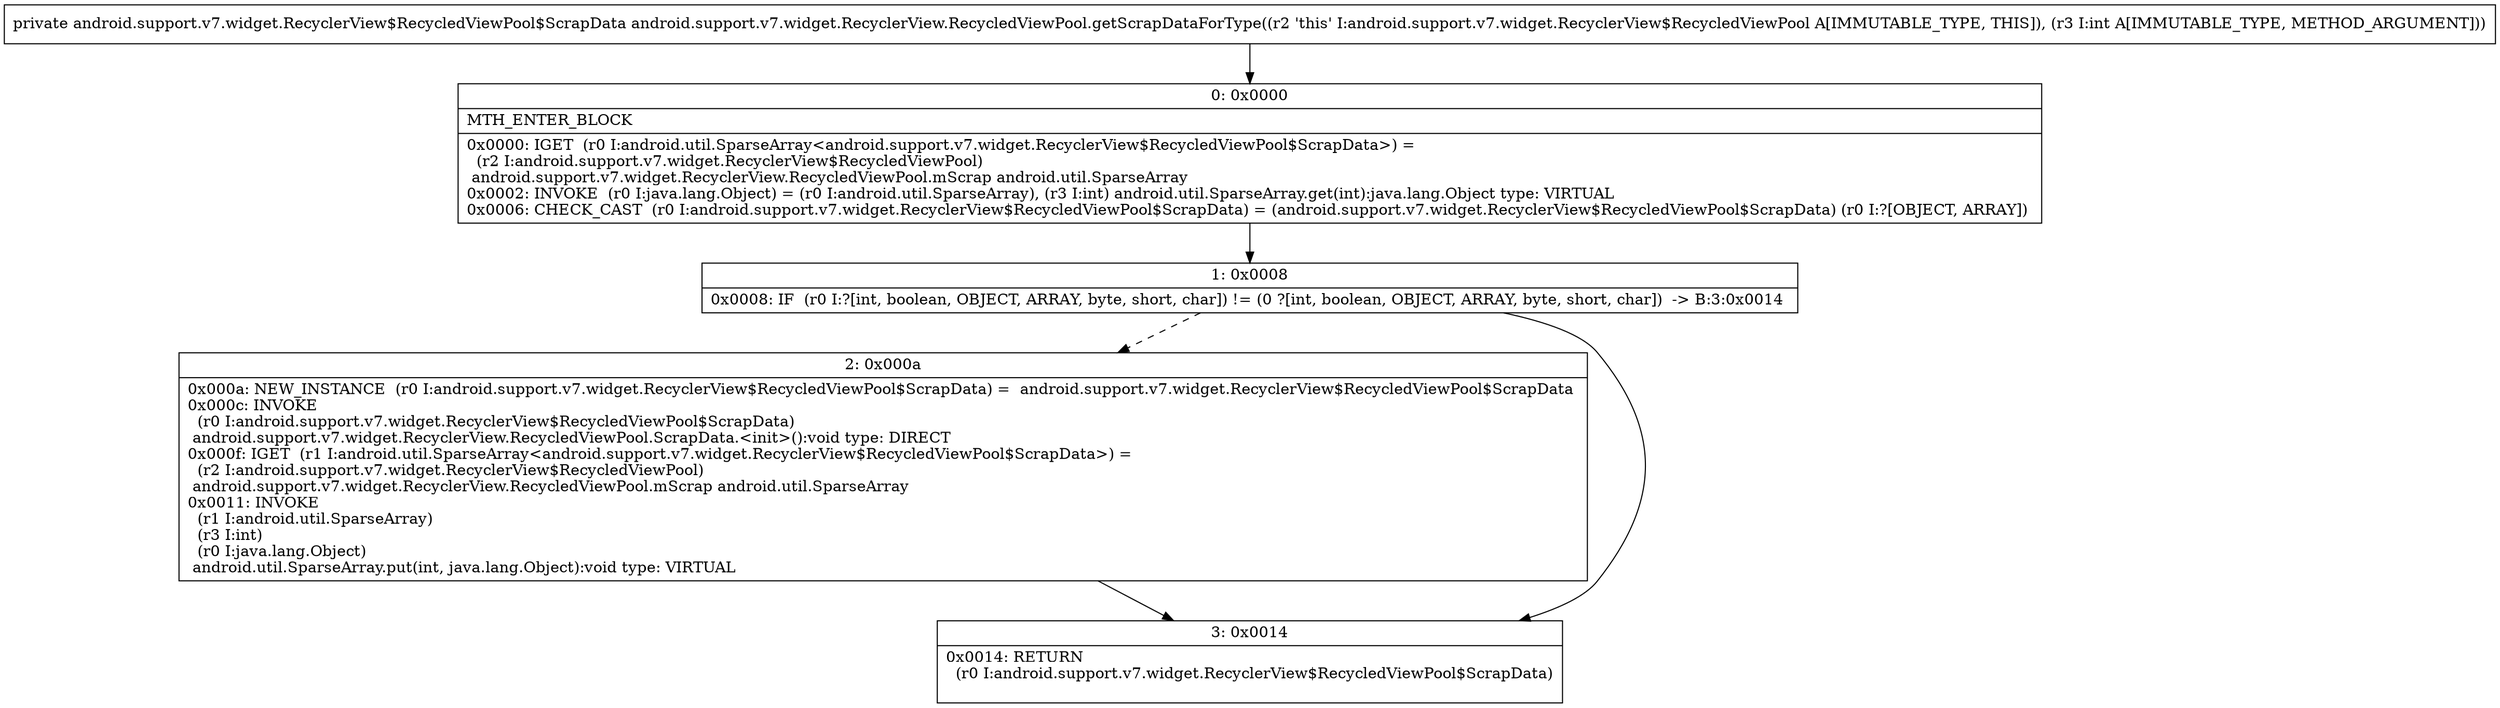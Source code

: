 digraph "CFG forandroid.support.v7.widget.RecyclerView.RecycledViewPool.getScrapDataForType(I)Landroid\/support\/v7\/widget\/RecyclerView$RecycledViewPool$ScrapData;" {
Node_0 [shape=record,label="{0\:\ 0x0000|MTH_ENTER_BLOCK\l|0x0000: IGET  (r0 I:android.util.SparseArray\<android.support.v7.widget.RecyclerView$RecycledViewPool$ScrapData\>) = \l  (r2 I:android.support.v7.widget.RecyclerView$RecycledViewPool)\l android.support.v7.widget.RecyclerView.RecycledViewPool.mScrap android.util.SparseArray \l0x0002: INVOKE  (r0 I:java.lang.Object) = (r0 I:android.util.SparseArray), (r3 I:int) android.util.SparseArray.get(int):java.lang.Object type: VIRTUAL \l0x0006: CHECK_CAST  (r0 I:android.support.v7.widget.RecyclerView$RecycledViewPool$ScrapData) = (android.support.v7.widget.RecyclerView$RecycledViewPool$ScrapData) (r0 I:?[OBJECT, ARRAY]) \l}"];
Node_1 [shape=record,label="{1\:\ 0x0008|0x0008: IF  (r0 I:?[int, boolean, OBJECT, ARRAY, byte, short, char]) != (0 ?[int, boolean, OBJECT, ARRAY, byte, short, char])  \-\> B:3:0x0014 \l}"];
Node_2 [shape=record,label="{2\:\ 0x000a|0x000a: NEW_INSTANCE  (r0 I:android.support.v7.widget.RecyclerView$RecycledViewPool$ScrapData) =  android.support.v7.widget.RecyclerView$RecycledViewPool$ScrapData \l0x000c: INVOKE  \l  (r0 I:android.support.v7.widget.RecyclerView$RecycledViewPool$ScrapData)\l android.support.v7.widget.RecyclerView.RecycledViewPool.ScrapData.\<init\>():void type: DIRECT \l0x000f: IGET  (r1 I:android.util.SparseArray\<android.support.v7.widget.RecyclerView$RecycledViewPool$ScrapData\>) = \l  (r2 I:android.support.v7.widget.RecyclerView$RecycledViewPool)\l android.support.v7.widget.RecyclerView.RecycledViewPool.mScrap android.util.SparseArray \l0x0011: INVOKE  \l  (r1 I:android.util.SparseArray)\l  (r3 I:int)\l  (r0 I:java.lang.Object)\l android.util.SparseArray.put(int, java.lang.Object):void type: VIRTUAL \l}"];
Node_3 [shape=record,label="{3\:\ 0x0014|0x0014: RETURN  \l  (r0 I:android.support.v7.widget.RecyclerView$RecycledViewPool$ScrapData)\l \l}"];
MethodNode[shape=record,label="{private android.support.v7.widget.RecyclerView$RecycledViewPool$ScrapData android.support.v7.widget.RecyclerView.RecycledViewPool.getScrapDataForType((r2 'this' I:android.support.v7.widget.RecyclerView$RecycledViewPool A[IMMUTABLE_TYPE, THIS]), (r3 I:int A[IMMUTABLE_TYPE, METHOD_ARGUMENT])) }"];
MethodNode -> Node_0;
Node_0 -> Node_1;
Node_1 -> Node_2[style=dashed];
Node_1 -> Node_3;
Node_2 -> Node_3;
}

